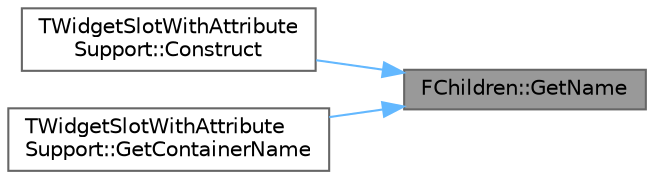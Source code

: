 digraph "FChildren::GetName"
{
 // INTERACTIVE_SVG=YES
 // LATEX_PDF_SIZE
  bgcolor="transparent";
  edge [fontname=Helvetica,fontsize=10,labelfontname=Helvetica,labelfontsize=10];
  node [fontname=Helvetica,fontsize=10,shape=box,height=0.2,width=0.4];
  rankdir="RL";
  Node1 [id="Node000001",label="FChildren::GetName",height=0.2,width=0.4,color="gray40", fillcolor="grey60", style="filled", fontcolor="black",tooltip="Option to give a name to Children to SlotAttribute purposes or for debugging."];
  Node1 -> Node2 [id="edge1_Node000001_Node000002",dir="back",color="steelblue1",style="solid",tooltip=" "];
  Node2 [id="Node000002",label="TWidgetSlotWithAttribute\lSupport::Construct",height=0.2,width=0.4,color="grey40", fillcolor="white", style="filled",URL="$d6/dc2/classTWidgetSlotWithAttributeSupport.html#acc44ba504de6dd71747da4dd91ff51c4",tooltip=" "];
  Node1 -> Node3 [id="edge2_Node000001_Node000003",dir="back",color="steelblue1",style="solid",tooltip=" "];
  Node3 [id="Node000003",label="TWidgetSlotWithAttribute\lSupport::GetContainerName",height=0.2,width=0.4,color="grey40", fillcolor="white", style="filled",URL="$d6/dc2/classTWidgetSlotWithAttributeSupport.html#ac4a1cbc44becd667525d47788d9517c0",tooltip=" "];
}
